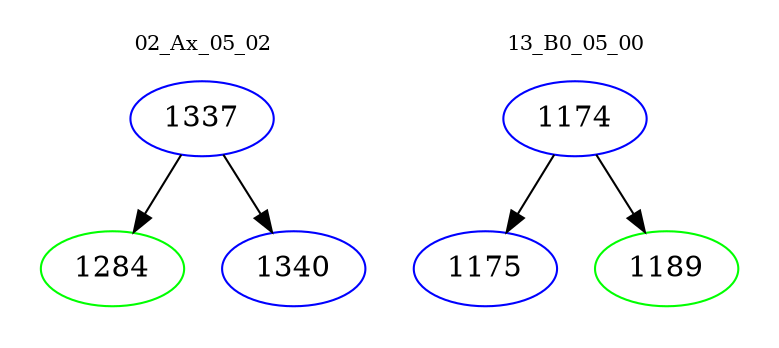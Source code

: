 digraph{
subgraph cluster_0 {
color = white
label = "02_Ax_05_02";
fontsize=10;
T0_1337 [label="1337", color="blue"]
T0_1337 -> T0_1284 [color="black"]
T0_1284 [label="1284", color="green"]
T0_1337 -> T0_1340 [color="black"]
T0_1340 [label="1340", color="blue"]
}
subgraph cluster_1 {
color = white
label = "13_B0_05_00";
fontsize=10;
T1_1174 [label="1174", color="blue"]
T1_1174 -> T1_1175 [color="black"]
T1_1175 [label="1175", color="blue"]
T1_1174 -> T1_1189 [color="black"]
T1_1189 [label="1189", color="green"]
}
}

